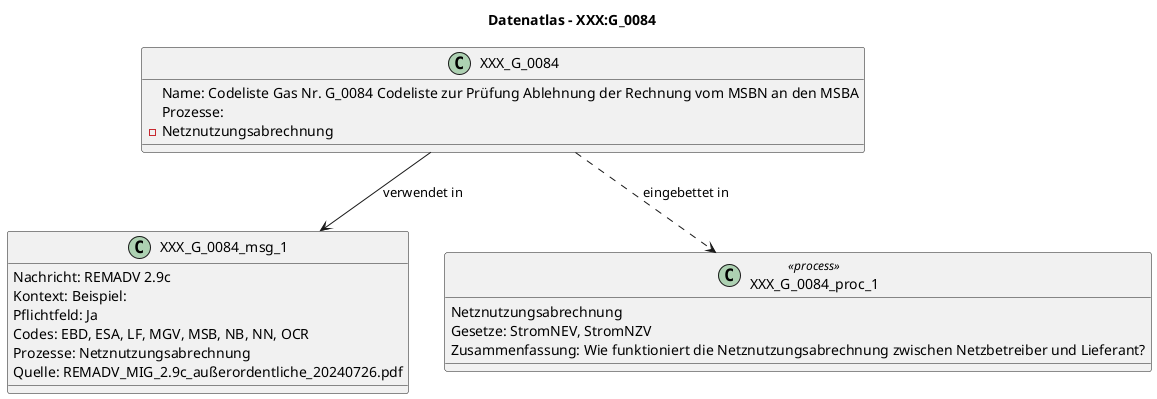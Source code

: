 @startuml
title Datenatlas – XXX:G_0084
class XXX_G_0084 {
  Name: Codeliste Gas Nr. G_0084 Codeliste zur Prüfung Ablehnung der Rechnung vom MSBN an den MSBA
  Prozesse:
    - Netznutzungsabrechnung
}
class XXX_G_0084_msg_1 {
  Nachricht: REMADV 2.9c
  Kontext: Beispiel:
  Pflichtfeld: Ja
  Codes: EBD, ESA, LF, MGV, MSB, NB, NN, OCR
  Prozesse: Netznutzungsabrechnung
  Quelle: REMADV_MIG_2.9c_außerordentliche_20240726.pdf
}
XXX_G_0084 --> XXX_G_0084_msg_1 : verwendet in
class XXX_G_0084_proc_1 <<process>> {
  Netznutzungsabrechnung
  Gesetze: StromNEV, StromNZV
  Zusammenfassung: Wie funktioniert die Netznutzungsabrechnung zwischen Netzbetreiber und Lieferant?
}
XXX_G_0084 ..> XXX_G_0084_proc_1 : eingebettet in
@enduml